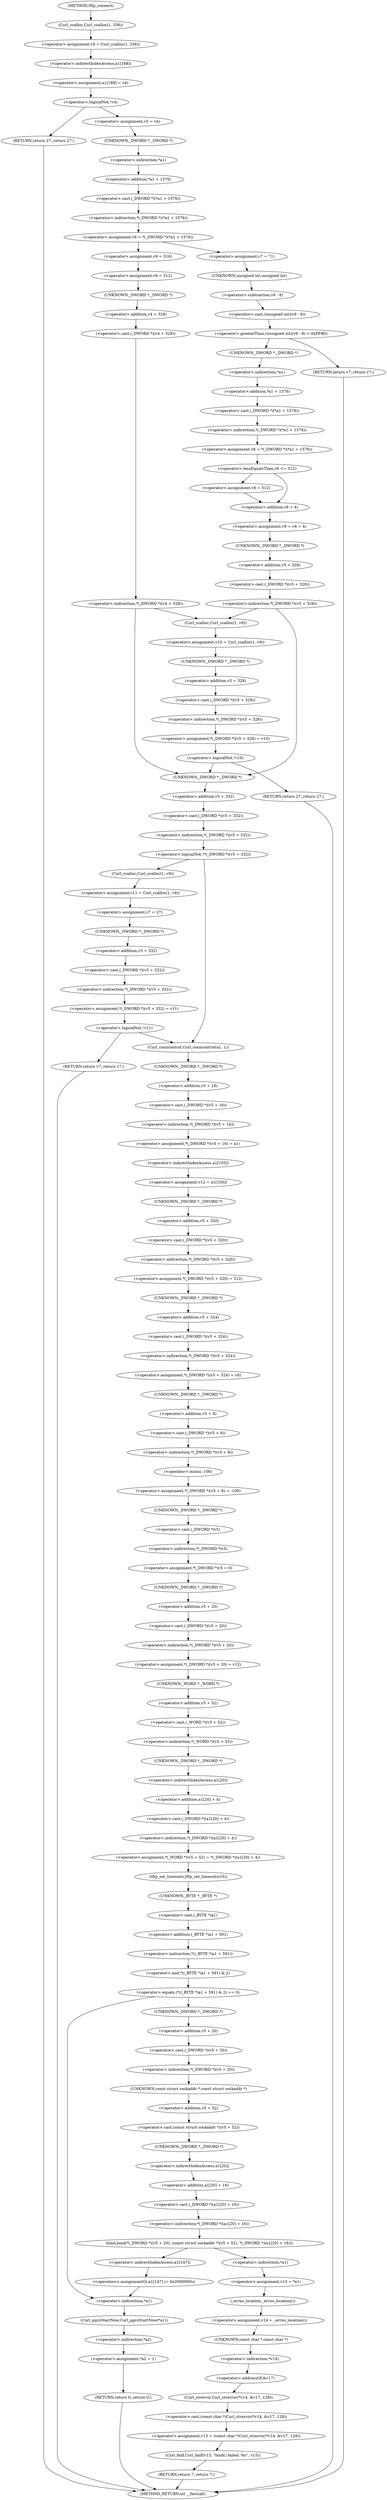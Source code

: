 digraph tftp_connect {  
"1000131" [label = "(<operator>.assignment,v4 = Curl_ccalloc(1, 336))" ]
"1000133" [label = "(Curl_ccalloc,Curl_ccalloc(1, 336))" ]
"1000136" [label = "(<operator>.assignment,a1[188] = v4)" ]
"1000137" [label = "(<operator>.indirectIndexAccess,a1[188])" ]
"1000142" [label = "(<operator>.logicalNot,!v4)" ]
"1000144" [label = "(RETURN,return 27;,return 27;)" ]
"1000146" [label = "(<operator>.assignment,v5 = v4)" ]
"1000149" [label = "(<operator>.assignment,v6 = *(_DWORD *)(*a1 + 1576))" ]
"1000151" [label = "(<operator>.indirection,*(_DWORD *)(*a1 + 1576))" ]
"1000152" [label = "(<operator>.cast,(_DWORD *)(*a1 + 1576))" ]
"1000153" [label = "(UNKNOWN,_DWORD *,_DWORD *)" ]
"1000154" [label = "(<operator>.addition,*a1 + 1576)" ]
"1000155" [label = "(<operator>.indirection,*a1)" ]
"1000161" [label = "(<operator>.assignment,v7 = 71)" ]
"1000165" [label = "(<operator>.greaterThan,(unsigned int)(v6 - 8) > 0xFFB0)" ]
"1000166" [label = "(<operator>.cast,(unsigned int)(v6 - 8))" ]
"1000167" [label = "(UNKNOWN,unsigned int,unsigned int)" ]
"1000168" [label = "(<operator>.subtraction,v6 - 8)" ]
"1000172" [label = "(RETURN,return v7;,return v7;)" ]
"1000174" [label = "(<operator>.assignment,v8 = *(_DWORD *)(*a1 + 1576))" ]
"1000176" [label = "(<operator>.indirection,*(_DWORD *)(*a1 + 1576))" ]
"1000177" [label = "(<operator>.cast,(_DWORD *)(*a1 + 1576))" ]
"1000178" [label = "(UNKNOWN,_DWORD *,_DWORD *)" ]
"1000179" [label = "(<operator>.addition,*a1 + 1576)" ]
"1000180" [label = "(<operator>.indirection,*a1)" ]
"1000184" [label = "(<operator>.lessEqualsThan,v6 <= 512)" ]
"1000187" [label = "(<operator>.assignment,v8 = 512)" ]
"1000190" [label = "(<operator>.assignment,v9 = v8 + 4)" ]
"1000192" [label = "(<operator>.addition,v8 + 4)" ]
"1000196" [label = "(<operator>.indirection,*(_DWORD *)(v5 + 328))" ]
"1000197" [label = "(<operator>.cast,(_DWORD *)(v5 + 328))" ]
"1000198" [label = "(UNKNOWN,_DWORD *,_DWORD *)" ]
"1000199" [label = "(<operator>.addition,v5 + 328)" ]
"1000205" [label = "(<operator>.assignment,v9 = 516)" ]
"1000208" [label = "(<operator>.assignment,v6 = 512)" ]
"1000212" [label = "(<operator>.indirection,*(_DWORD *)(v4 + 328))" ]
"1000213" [label = "(<operator>.cast,(_DWORD *)(v4 + 328))" ]
"1000214" [label = "(UNKNOWN,_DWORD *,_DWORD *)" ]
"1000215" [label = "(<operator>.addition,v4 + 328)" ]
"1000219" [label = "(<operator>.assignment,v10 = Curl_ccalloc(1, v9))" ]
"1000221" [label = "(Curl_ccalloc,Curl_ccalloc(1, v9))" ]
"1000224" [label = "(<operator>.assignment,*(_DWORD *)(v5 + 328) = v10)" ]
"1000225" [label = "(<operator>.indirection,*(_DWORD *)(v5 + 328))" ]
"1000226" [label = "(<operator>.cast,(_DWORD *)(v5 + 328))" ]
"1000227" [label = "(UNKNOWN,_DWORD *,_DWORD *)" ]
"1000228" [label = "(<operator>.addition,v5 + 328)" ]
"1000233" [label = "(<operator>.logicalNot,!v10)" ]
"1000235" [label = "(RETURN,return 27;,return 27;)" ]
"1000239" [label = "(<operator>.logicalNot,!*(_DWORD *)(v5 + 332))" ]
"1000240" [label = "(<operator>.indirection,*(_DWORD *)(v5 + 332))" ]
"1000241" [label = "(<operator>.cast,(_DWORD *)(v5 + 332))" ]
"1000242" [label = "(UNKNOWN,_DWORD *,_DWORD *)" ]
"1000243" [label = "(<operator>.addition,v5 + 332)" ]
"1000247" [label = "(<operator>.assignment,v11 = Curl_ccalloc(1, v9))" ]
"1000249" [label = "(Curl_ccalloc,Curl_ccalloc(1, v9))" ]
"1000252" [label = "(<operator>.assignment,v7 = 27)" ]
"1000255" [label = "(<operator>.assignment,*(_DWORD *)(v5 + 332) = v11)" ]
"1000256" [label = "(<operator>.indirection,*(_DWORD *)(v5 + 332))" ]
"1000257" [label = "(<operator>.cast,(_DWORD *)(v5 + 332))" ]
"1000258" [label = "(UNKNOWN,_DWORD *,_DWORD *)" ]
"1000259" [label = "(<operator>.addition,v5 + 332)" ]
"1000264" [label = "(<operator>.logicalNot,!v11)" ]
"1000266" [label = "(RETURN,return v7;,return v7;)" ]
"1000268" [label = "(Curl_conncontrol,Curl_conncontrol(a1, 1))" ]
"1000271" [label = "(<operator>.assignment,*(_DWORD *)(v5 + 16) = a1)" ]
"1000272" [label = "(<operator>.indirection,*(_DWORD *)(v5 + 16))" ]
"1000273" [label = "(<operator>.cast,(_DWORD *)(v5 + 16))" ]
"1000274" [label = "(UNKNOWN,_DWORD *,_DWORD *)" ]
"1000275" [label = "(<operator>.addition,v5 + 16)" ]
"1000279" [label = "(<operator>.assignment,v12 = a1[105])" ]
"1000281" [label = "(<operator>.indirectIndexAccess,a1[105])" ]
"1000284" [label = "(<operator>.assignment,*(_DWORD *)(v5 + 320) = 512)" ]
"1000285" [label = "(<operator>.indirection,*(_DWORD *)(v5 + 320))" ]
"1000286" [label = "(<operator>.cast,(_DWORD *)(v5 + 320))" ]
"1000287" [label = "(UNKNOWN,_DWORD *,_DWORD *)" ]
"1000288" [label = "(<operator>.addition,v5 + 320)" ]
"1000292" [label = "(<operator>.assignment,*(_DWORD *)(v5 + 324) = v6)" ]
"1000293" [label = "(<operator>.indirection,*(_DWORD *)(v5 + 324))" ]
"1000294" [label = "(<operator>.cast,(_DWORD *)(v5 + 324))" ]
"1000295" [label = "(UNKNOWN,_DWORD *,_DWORD *)" ]
"1000296" [label = "(<operator>.addition,v5 + 324)" ]
"1000300" [label = "(<operator>.assignment,*(_DWORD *)(v5 + 8) = -100)" ]
"1000301" [label = "(<operator>.indirection,*(_DWORD *)(v5 + 8))" ]
"1000302" [label = "(<operator>.cast,(_DWORD *)(v5 + 8))" ]
"1000303" [label = "(UNKNOWN,_DWORD *,_DWORD *)" ]
"1000304" [label = "(<operator>.addition,v5 + 8)" ]
"1000307" [label = "(<operator>.minus,-100)" ]
"1000309" [label = "(<operator>.assignment,*(_DWORD *)v5 = 0)" ]
"1000310" [label = "(<operator>.indirection,*(_DWORD *)v5)" ]
"1000311" [label = "(<operator>.cast,(_DWORD *)v5)" ]
"1000312" [label = "(UNKNOWN,_DWORD *,_DWORD *)" ]
"1000315" [label = "(<operator>.assignment,*(_DWORD *)(v5 + 20) = v12)" ]
"1000316" [label = "(<operator>.indirection,*(_DWORD *)(v5 + 20))" ]
"1000317" [label = "(<operator>.cast,(_DWORD *)(v5 + 20))" ]
"1000318" [label = "(UNKNOWN,_DWORD *,_DWORD *)" ]
"1000319" [label = "(<operator>.addition,v5 + 20)" ]
"1000323" [label = "(<operator>.assignment,*(_WORD *)(v5 + 52) = *(_DWORD *)(a1[20] + 4))" ]
"1000324" [label = "(<operator>.indirection,*(_WORD *)(v5 + 52))" ]
"1000325" [label = "(<operator>.cast,(_WORD *)(v5 + 52))" ]
"1000326" [label = "(UNKNOWN,_WORD *,_WORD *)" ]
"1000327" [label = "(<operator>.addition,v5 + 52)" ]
"1000330" [label = "(<operator>.indirection,*(_DWORD *)(a1[20] + 4))" ]
"1000331" [label = "(<operator>.cast,(_DWORD *)(a1[20] + 4))" ]
"1000332" [label = "(UNKNOWN,_DWORD *,_DWORD *)" ]
"1000333" [label = "(<operator>.addition,a1[20] + 4)" ]
"1000334" [label = "(<operator>.indirectIndexAccess,a1[20])" ]
"1000338" [label = "(tftp_set_timeouts,tftp_set_timeouts(v5))" ]
"1000341" [label = "(<operator>.equals,(*((_BYTE *)a1 + 591) & 2) == 0)" ]
"1000342" [label = "(<operator>.and,*((_BYTE *)a1 + 591) & 2)" ]
"1000343" [label = "(<operator>.indirection,*((_BYTE *)a1 + 591))" ]
"1000344" [label = "(<operator>.addition,(_BYTE *)a1 + 591)" ]
"1000345" [label = "(<operator>.cast,(_BYTE *)a1)" ]
"1000346" [label = "(UNKNOWN,_BYTE *,_BYTE *)" ]
"1000353" [label = "(bind,bind(*(_DWORD *)(v5 + 20), (const struct sockaddr *)(v5 + 52), *(_DWORD *)(a1[20] + 16)))" ]
"1000354" [label = "(<operator>.indirection,*(_DWORD *)(v5 + 20))" ]
"1000355" [label = "(<operator>.cast,(_DWORD *)(v5 + 20))" ]
"1000356" [label = "(UNKNOWN,_DWORD *,_DWORD *)" ]
"1000357" [label = "(<operator>.addition,v5 + 20)" ]
"1000360" [label = "(<operator>.cast,(const struct sockaddr *)(v5 + 52))" ]
"1000361" [label = "(UNKNOWN,const struct sockaddr *,const struct sockaddr *)" ]
"1000362" [label = "(<operator>.addition,v5 + 52)" ]
"1000365" [label = "(<operator>.indirection,*(_DWORD *)(a1[20] + 16))" ]
"1000366" [label = "(<operator>.cast,(_DWORD *)(a1[20] + 16))" ]
"1000367" [label = "(UNKNOWN,_DWORD *,_DWORD *)" ]
"1000368" [label = "(<operator>.addition,a1[20] + 16)" ]
"1000369" [label = "(<operator>.indirectIndexAccess,a1[20])" ]
"1000374" [label = "(<operator>.assignment,v13 = *a1)" ]
"1000376" [label = "(<operator>.indirection,*a1)" ]
"1000378" [label = "(<operator>.assignment,v14 = _errno_location())" ]
"1000380" [label = "(_errno_location,_errno_location())" ]
"1000381" [label = "(<operator>.assignment,v15 = (const char *)Curl_strerror(*v14, &v17, 128))" ]
"1000383" [label = "(<operator>.cast,(const char *)Curl_strerror(*v14, &v17, 128))" ]
"1000384" [label = "(UNKNOWN,const char *,const char *)" ]
"1000385" [label = "(Curl_strerror,Curl_strerror(*v14, &v17, 128))" ]
"1000386" [label = "(<operator>.indirection,*v14)" ]
"1000388" [label = "(<operator>.addressOf,&v17)" ]
"1000391" [label = "(Curl_failf,Curl_failf(v13, \"bind() failed; %s\", v15))" ]
"1000395" [label = "(RETURN,return 7;,return 7;)" ]
"1000397" [label = "(<operators>.assignmentOr,a1[147] |= 0x2000000u)" ]
"1000398" [label = "(<operator>.indirectIndexAccess,a1[147])" ]
"1000402" [label = "(Curl_pgrsStartNow,Curl_pgrsStartNow(*a1))" ]
"1000403" [label = "(<operator>.indirection,*a1)" ]
"1000405" [label = "(<operator>.assignment,*a2 = 1)" ]
"1000406" [label = "(<operator>.indirection,*a2)" ]
"1000409" [label = "(RETURN,return 0;,return 0;)" ]
"1000114" [label = "(METHOD,tftp_connect)" ]
"1000411" [label = "(METHOD_RETURN,int __fastcall)" ]
  "1000131" -> "1000137" 
  "1000133" -> "1000131" 
  "1000136" -> "1000142" 
  "1000137" -> "1000136" 
  "1000142" -> "1000144" 
  "1000142" -> "1000146" 
  "1000144" -> "1000411" 
  "1000146" -> "1000153" 
  "1000149" -> "1000161" 
  "1000149" -> "1000205" 
  "1000151" -> "1000149" 
  "1000152" -> "1000151" 
  "1000153" -> "1000155" 
  "1000154" -> "1000152" 
  "1000155" -> "1000154" 
  "1000161" -> "1000167" 
  "1000165" -> "1000172" 
  "1000165" -> "1000178" 
  "1000166" -> "1000165" 
  "1000167" -> "1000168" 
  "1000168" -> "1000166" 
  "1000172" -> "1000411" 
  "1000174" -> "1000184" 
  "1000176" -> "1000174" 
  "1000177" -> "1000176" 
  "1000178" -> "1000180" 
  "1000179" -> "1000177" 
  "1000180" -> "1000179" 
  "1000184" -> "1000187" 
  "1000184" -> "1000192" 
  "1000187" -> "1000192" 
  "1000190" -> "1000198" 
  "1000192" -> "1000190" 
  "1000196" -> "1000242" 
  "1000196" -> "1000221" 
  "1000197" -> "1000196" 
  "1000198" -> "1000199" 
  "1000199" -> "1000197" 
  "1000205" -> "1000208" 
  "1000208" -> "1000214" 
  "1000212" -> "1000242" 
  "1000212" -> "1000221" 
  "1000213" -> "1000212" 
  "1000214" -> "1000215" 
  "1000215" -> "1000213" 
  "1000219" -> "1000227" 
  "1000221" -> "1000219" 
  "1000224" -> "1000233" 
  "1000225" -> "1000224" 
  "1000226" -> "1000225" 
  "1000227" -> "1000228" 
  "1000228" -> "1000226" 
  "1000233" -> "1000235" 
  "1000233" -> "1000242" 
  "1000235" -> "1000411" 
  "1000239" -> "1000249" 
  "1000239" -> "1000268" 
  "1000240" -> "1000239" 
  "1000241" -> "1000240" 
  "1000242" -> "1000243" 
  "1000243" -> "1000241" 
  "1000247" -> "1000252" 
  "1000249" -> "1000247" 
  "1000252" -> "1000258" 
  "1000255" -> "1000264" 
  "1000256" -> "1000255" 
  "1000257" -> "1000256" 
  "1000258" -> "1000259" 
  "1000259" -> "1000257" 
  "1000264" -> "1000266" 
  "1000264" -> "1000268" 
  "1000266" -> "1000411" 
  "1000268" -> "1000274" 
  "1000271" -> "1000281" 
  "1000272" -> "1000271" 
  "1000273" -> "1000272" 
  "1000274" -> "1000275" 
  "1000275" -> "1000273" 
  "1000279" -> "1000287" 
  "1000281" -> "1000279" 
  "1000284" -> "1000295" 
  "1000285" -> "1000284" 
  "1000286" -> "1000285" 
  "1000287" -> "1000288" 
  "1000288" -> "1000286" 
  "1000292" -> "1000303" 
  "1000293" -> "1000292" 
  "1000294" -> "1000293" 
  "1000295" -> "1000296" 
  "1000296" -> "1000294" 
  "1000300" -> "1000312" 
  "1000301" -> "1000307" 
  "1000302" -> "1000301" 
  "1000303" -> "1000304" 
  "1000304" -> "1000302" 
  "1000307" -> "1000300" 
  "1000309" -> "1000318" 
  "1000310" -> "1000309" 
  "1000311" -> "1000310" 
  "1000312" -> "1000311" 
  "1000315" -> "1000326" 
  "1000316" -> "1000315" 
  "1000317" -> "1000316" 
  "1000318" -> "1000319" 
  "1000319" -> "1000317" 
  "1000323" -> "1000338" 
  "1000324" -> "1000332" 
  "1000325" -> "1000324" 
  "1000326" -> "1000327" 
  "1000327" -> "1000325" 
  "1000330" -> "1000323" 
  "1000331" -> "1000330" 
  "1000332" -> "1000334" 
  "1000333" -> "1000331" 
  "1000334" -> "1000333" 
  "1000338" -> "1000346" 
  "1000341" -> "1000356" 
  "1000341" -> "1000403" 
  "1000342" -> "1000341" 
  "1000343" -> "1000342" 
  "1000344" -> "1000343" 
  "1000345" -> "1000344" 
  "1000346" -> "1000345" 
  "1000353" -> "1000376" 
  "1000353" -> "1000398" 
  "1000354" -> "1000361" 
  "1000355" -> "1000354" 
  "1000356" -> "1000357" 
  "1000357" -> "1000355" 
  "1000360" -> "1000367" 
  "1000361" -> "1000362" 
  "1000362" -> "1000360" 
  "1000365" -> "1000353" 
  "1000366" -> "1000365" 
  "1000367" -> "1000369" 
  "1000368" -> "1000366" 
  "1000369" -> "1000368" 
  "1000374" -> "1000380" 
  "1000376" -> "1000374" 
  "1000378" -> "1000384" 
  "1000380" -> "1000378" 
  "1000381" -> "1000391" 
  "1000383" -> "1000381" 
  "1000384" -> "1000386" 
  "1000385" -> "1000383" 
  "1000386" -> "1000388" 
  "1000388" -> "1000385" 
  "1000391" -> "1000395" 
  "1000395" -> "1000411" 
  "1000397" -> "1000403" 
  "1000398" -> "1000397" 
  "1000402" -> "1000406" 
  "1000403" -> "1000402" 
  "1000405" -> "1000409" 
  "1000406" -> "1000405" 
  "1000409" -> "1000411" 
  "1000114" -> "1000133" 
}
